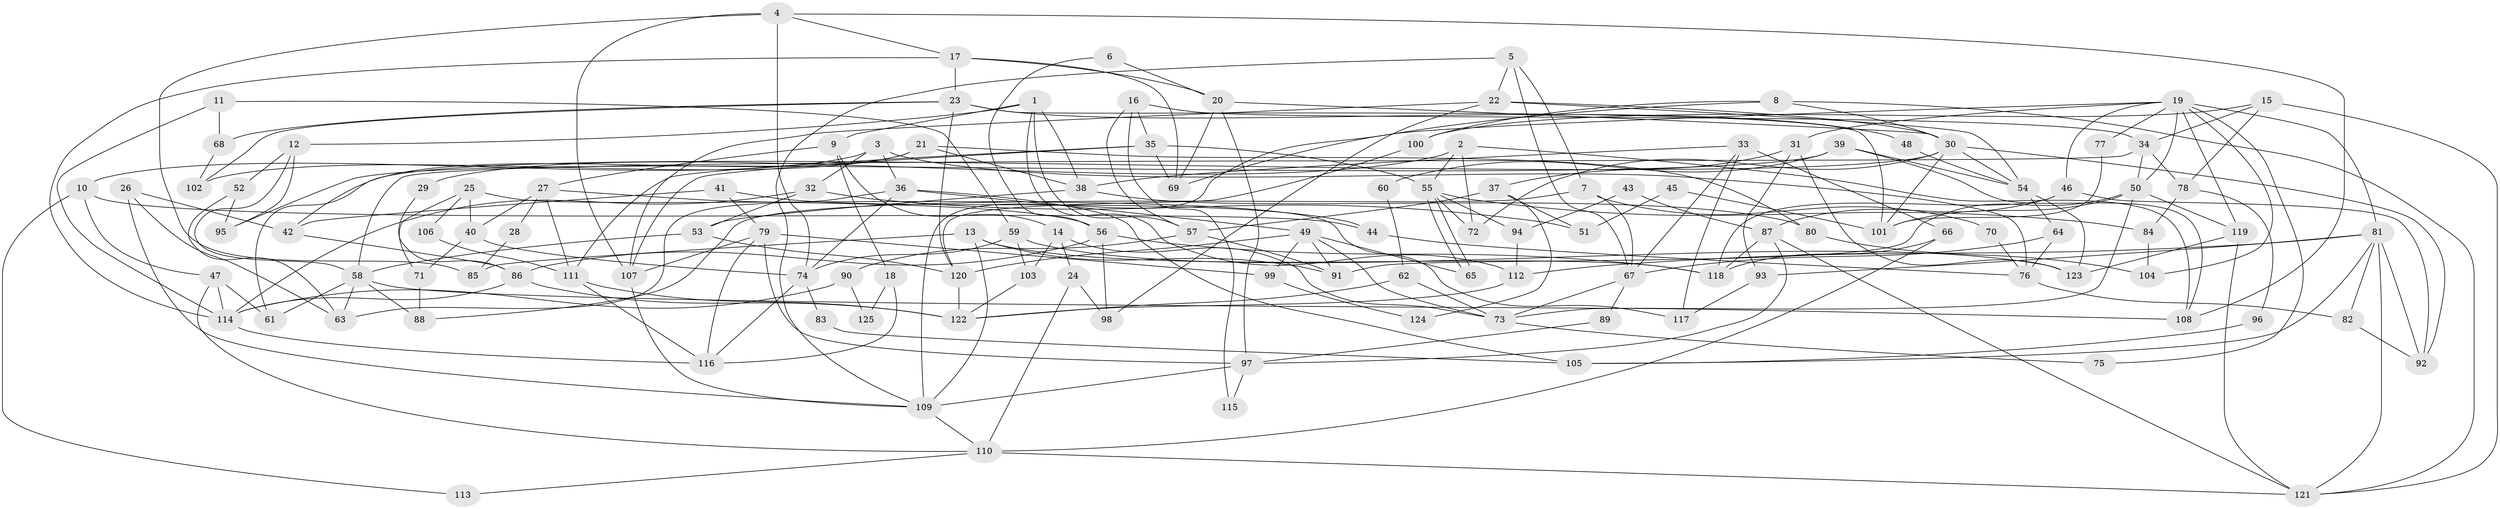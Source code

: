 // coarse degree distribution, {14: 0.016129032258064516, 9: 0.03225806451612903, 16: 0.016129032258064516, 8: 0.04838709677419355, 4: 0.1774193548387097, 5: 0.16129032258064516, 10: 0.03225806451612903, 12: 0.03225806451612903, 18: 0.016129032258064516, 7: 0.06451612903225806, 6: 0.12903225806451613, 2: 0.11290322580645161, 3: 0.16129032258064516}
// Generated by graph-tools (version 1.1) at 2025/18/03/04/25 18:18:55]
// undirected, 125 vertices, 250 edges
graph export_dot {
graph [start="1"]
  node [color=gray90,style=filled];
  1;
  2;
  3;
  4;
  5;
  6;
  7;
  8;
  9;
  10;
  11;
  12;
  13;
  14;
  15;
  16;
  17;
  18;
  19;
  20;
  21;
  22;
  23;
  24;
  25;
  26;
  27;
  28;
  29;
  30;
  31;
  32;
  33;
  34;
  35;
  36;
  37;
  38;
  39;
  40;
  41;
  42;
  43;
  44;
  45;
  46;
  47;
  48;
  49;
  50;
  51;
  52;
  53;
  54;
  55;
  56;
  57;
  58;
  59;
  60;
  61;
  62;
  63;
  64;
  65;
  66;
  67;
  68;
  69;
  70;
  71;
  72;
  73;
  74;
  75;
  76;
  77;
  78;
  79;
  80;
  81;
  82;
  83;
  84;
  85;
  86;
  87;
  88;
  89;
  90;
  91;
  92;
  93;
  94;
  95;
  96;
  97;
  98;
  99;
  100;
  101;
  102;
  103;
  104;
  105;
  106;
  107;
  108;
  109;
  110;
  111;
  112;
  113;
  114;
  115;
  116;
  117;
  118;
  119;
  120;
  121;
  122;
  123;
  124;
  125;
  1 -- 112;
  1 -- 9;
  1 -- 12;
  1 -- 38;
  1 -- 57;
  2 -- 55;
  2 -- 72;
  2 -- 29;
  2 -- 108;
  3 -- 36;
  3 -- 76;
  3 -- 10;
  3 -- 32;
  4 -- 17;
  4 -- 108;
  4 -- 74;
  4 -- 85;
  4 -- 107;
  5 -- 22;
  5 -- 109;
  5 -- 7;
  5 -- 67;
  6 -- 56;
  6 -- 20;
  7 -- 67;
  7 -- 70;
  7 -- 88;
  8 -- 121;
  8 -- 30;
  8 -- 100;
  8 -- 109;
  9 -- 14;
  9 -- 27;
  9 -- 18;
  10 -- 47;
  10 -- 44;
  10 -- 113;
  11 -- 114;
  11 -- 59;
  11 -- 68;
  12 -- 52;
  12 -- 58;
  12 -- 95;
  13 -- 109;
  13 -- 91;
  13 -- 85;
  13 -- 118;
  14 -- 73;
  14 -- 103;
  14 -- 24;
  15 -- 34;
  15 -- 121;
  15 -- 78;
  15 -- 100;
  16 -- 34;
  16 -- 57;
  16 -- 35;
  16 -- 115;
  17 -- 23;
  17 -- 114;
  17 -- 20;
  17 -- 69;
  18 -- 116;
  18 -- 125;
  19 -- 81;
  19 -- 69;
  19 -- 31;
  19 -- 46;
  19 -- 50;
  19 -- 75;
  19 -- 77;
  19 -- 104;
  19 -- 119;
  20 -- 69;
  20 -- 30;
  20 -- 97;
  21 -- 102;
  21 -- 38;
  21 -- 42;
  21 -- 80;
  22 -- 54;
  22 -- 107;
  22 -- 30;
  22 -- 98;
  23 -- 120;
  23 -- 101;
  23 -- 48;
  23 -- 68;
  23 -- 102;
  24 -- 98;
  24 -- 110;
  25 -- 117;
  25 -- 40;
  25 -- 71;
  25 -- 106;
  26 -- 42;
  26 -- 109;
  26 -- 63;
  27 -- 40;
  27 -- 56;
  27 -- 28;
  27 -- 111;
  28 -- 85;
  29 -- 86;
  30 -- 54;
  30 -- 61;
  30 -- 72;
  30 -- 92;
  30 -- 101;
  31 -- 123;
  31 -- 37;
  31 -- 93;
  32 -- 114;
  32 -- 51;
  32 -- 53;
  33 -- 66;
  33 -- 38;
  33 -- 67;
  33 -- 117;
  34 -- 50;
  34 -- 58;
  34 -- 78;
  35 -- 111;
  35 -- 55;
  35 -- 69;
  35 -- 107;
  36 -- 49;
  36 -- 63;
  36 -- 74;
  36 -- 105;
  37 -- 57;
  37 -- 51;
  37 -- 124;
  38 -- 80;
  38 -- 53;
  39 -- 108;
  39 -- 54;
  39 -- 60;
  39 -- 95;
  40 -- 71;
  40 -- 74;
  41 -- 42;
  41 -- 79;
  41 -- 44;
  42 -- 86;
  43 -- 87;
  43 -- 94;
  44 -- 76;
  45 -- 101;
  45 -- 51;
  46 -- 118;
  46 -- 87;
  46 -- 92;
  47 -- 110;
  47 -- 61;
  47 -- 114;
  48 -- 54;
  49 -- 73;
  49 -- 120;
  49 -- 65;
  49 -- 91;
  49 -- 99;
  50 -- 119;
  50 -- 73;
  50 -- 91;
  50 -- 101;
  52 -- 95;
  52 -- 63;
  53 -- 58;
  53 -- 120;
  54 -- 64;
  54 -- 123;
  55 -- 65;
  55 -- 65;
  55 -- 72;
  55 -- 84;
  55 -- 94;
  56 -- 118;
  56 -- 86;
  56 -- 98;
  57 -- 91;
  57 -- 90;
  58 -- 61;
  58 -- 63;
  58 -- 88;
  58 -- 108;
  59 -- 74;
  59 -- 123;
  59 -- 103;
  60 -- 62;
  62 -- 122;
  62 -- 73;
  64 -- 76;
  64 -- 67;
  66 -- 118;
  66 -- 110;
  67 -- 73;
  67 -- 89;
  68 -- 102;
  70 -- 76;
  71 -- 88;
  73 -- 75;
  74 -- 83;
  74 -- 116;
  76 -- 82;
  77 -- 101;
  78 -- 84;
  78 -- 96;
  79 -- 97;
  79 -- 107;
  79 -- 99;
  79 -- 116;
  80 -- 104;
  81 -- 92;
  81 -- 121;
  81 -- 82;
  81 -- 93;
  81 -- 105;
  81 -- 112;
  82 -- 92;
  83 -- 105;
  84 -- 104;
  86 -- 114;
  86 -- 122;
  87 -- 97;
  87 -- 118;
  87 -- 121;
  89 -- 97;
  90 -- 114;
  90 -- 125;
  93 -- 117;
  94 -- 112;
  96 -- 105;
  97 -- 109;
  97 -- 115;
  99 -- 124;
  100 -- 120;
  103 -- 122;
  106 -- 111;
  107 -- 109;
  109 -- 110;
  110 -- 113;
  110 -- 121;
  111 -- 116;
  111 -- 122;
  112 -- 122;
  114 -- 116;
  119 -- 121;
  119 -- 123;
  120 -- 122;
}
